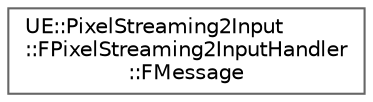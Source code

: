 digraph "Graphical Class Hierarchy"
{
 // INTERACTIVE_SVG=YES
 // LATEX_PDF_SIZE
  bgcolor="transparent";
  edge [fontname=Helvetica,fontsize=10,labelfontname=Helvetica,labelfontsize=10];
  node [fontname=Helvetica,fontsize=10,shape=box,height=0.2,width=0.4];
  rankdir="LR";
  Node0 [id="Node000000",label="UE::PixelStreaming2Input\l::FPixelStreaming2InputHandler\l::FMessage",height=0.2,width=0.4,color="grey40", fillcolor="white", style="filled",URL="$d3/ddf/structUE_1_1PixelStreaming2Input_1_1FPixelStreaming2InputHandler_1_1FMessage.html",tooltip=" "];
}

